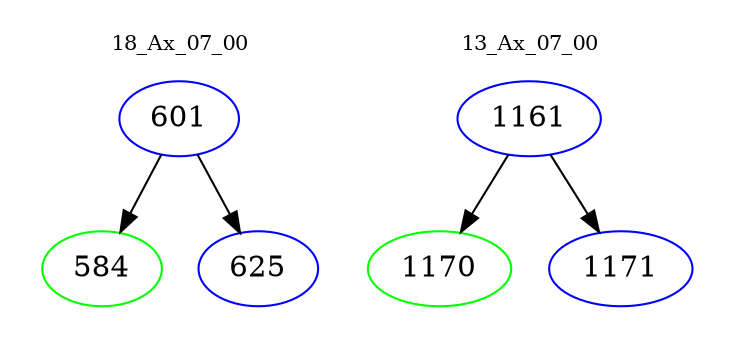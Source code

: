 digraph{
subgraph cluster_0 {
color = white
label = "18_Ax_07_00";
fontsize=10;
T0_601 [label="601", color="blue"]
T0_601 -> T0_584 [color="black"]
T0_584 [label="584", color="green"]
T0_601 -> T0_625 [color="black"]
T0_625 [label="625", color="blue"]
}
subgraph cluster_1 {
color = white
label = "13_Ax_07_00";
fontsize=10;
T1_1161 [label="1161", color="blue"]
T1_1161 -> T1_1170 [color="black"]
T1_1170 [label="1170", color="green"]
T1_1161 -> T1_1171 [color="black"]
T1_1171 [label="1171", color="blue"]
}
}
